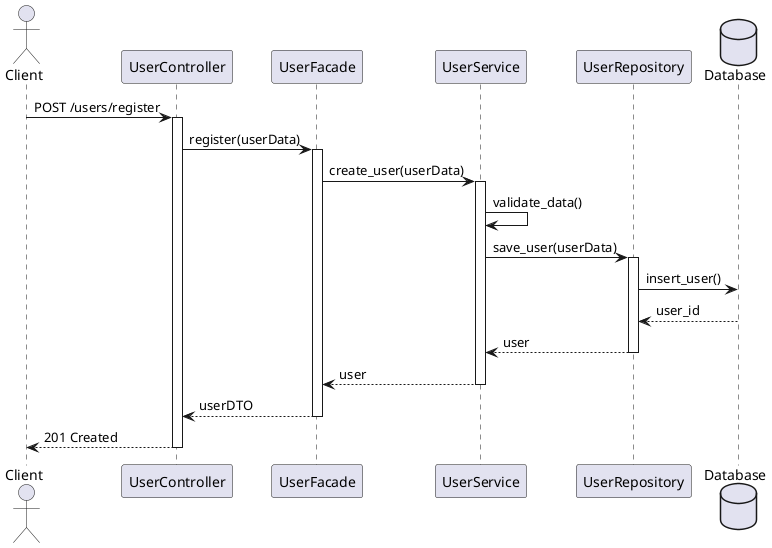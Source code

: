 @startuml User Registration Sequence
Actor Client
participant UserController
participant UserFacade
participant UserService
participant UserRepository
database Database

Client -> UserController : POST /users/register
activate UserController

UserController -> UserFacade : register(userData)
activate UserFacade

UserFacade -> UserService : create_user(userData)
activate UserService

UserService -> UserService : validate_data()
UserService -> UserRepository : save_user(userData)
activate UserRepository

UserRepository -> Database : insert_user()
Database --> UserRepository : user_id
UserRepository --> UserService : user
deactivate UserRepository

UserService --> UserFacade : user
deactivate UserService

UserFacade --> UserController : userDTO
deactivate UserFacade

UserController --> Client : 201 Created
deactivate UserController

@enduml
